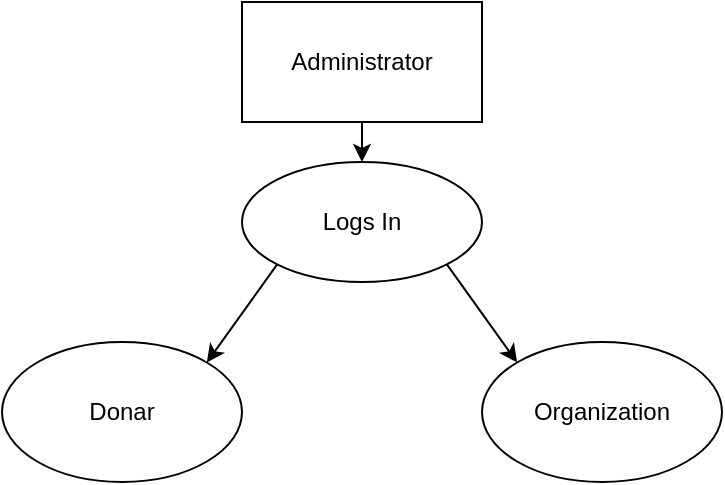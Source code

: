 <mxfile version="17.4.2" type="device"><diagram id="G7vbE7jyk77pT8uVMQHt" name="Page-1"><mxGraphModel dx="1038" dy="641" grid="1" gridSize="10" guides="1" tooltips="1" connect="1" arrows="1" fold="1" page="1" pageScale="1" pageWidth="850" pageHeight="1100" math="0" shadow="0"><root><mxCell id="0"/><mxCell id="1" parent="0"/><mxCell id="MN_GFLYUmDDXYYTMukv8-1" value="Administrator" style="rounded=0;whiteSpace=wrap;html=1;" vertex="1" parent="1"><mxGeometry x="365" y="20" width="120" height="60" as="geometry"/></mxCell><mxCell id="MN_GFLYUmDDXYYTMukv8-2" value="Logs In" style="ellipse;whiteSpace=wrap;html=1;" vertex="1" parent="1"><mxGeometry x="365" y="100" width="120" height="60" as="geometry"/></mxCell><mxCell id="MN_GFLYUmDDXYYTMukv8-3" value="" style="endArrow=classic;html=1;rounded=0;exitX=0.5;exitY=1;exitDx=0;exitDy=0;entryX=0.5;entryY=0;entryDx=0;entryDy=0;" edge="1" parent="1" source="MN_GFLYUmDDXYYTMukv8-1" target="MN_GFLYUmDDXYYTMukv8-2"><mxGeometry width="50" height="50" relative="1" as="geometry"><mxPoint x="400" y="360" as="sourcePoint"/><mxPoint x="450" y="310" as="targetPoint"/></mxGeometry></mxCell><mxCell id="MN_GFLYUmDDXYYTMukv8-4" value="Donar" style="ellipse;whiteSpace=wrap;html=1;" vertex="1" parent="1"><mxGeometry x="245" y="190" width="120" height="70" as="geometry"/></mxCell><mxCell id="MN_GFLYUmDDXYYTMukv8-5" value="Organization" style="ellipse;whiteSpace=wrap;html=1;" vertex="1" parent="1"><mxGeometry x="485" y="190" width="120" height="70" as="geometry"/></mxCell><mxCell id="MN_GFLYUmDDXYYTMukv8-6" value="" style="endArrow=classic;html=1;rounded=0;exitX=0;exitY=1;exitDx=0;exitDy=0;entryX=1;entryY=0;entryDx=0;entryDy=0;" edge="1" parent="1" source="MN_GFLYUmDDXYYTMukv8-2" target="MN_GFLYUmDDXYYTMukv8-4"><mxGeometry width="50" height="50" relative="1" as="geometry"><mxPoint x="400" y="260" as="sourcePoint"/><mxPoint x="450" y="210" as="targetPoint"/></mxGeometry></mxCell><mxCell id="MN_GFLYUmDDXYYTMukv8-7" value="" style="endArrow=classic;html=1;rounded=0;exitX=1;exitY=1;exitDx=0;exitDy=0;entryX=0;entryY=0;entryDx=0;entryDy=0;" edge="1" parent="1" source="MN_GFLYUmDDXYYTMukv8-2" target="MN_GFLYUmDDXYYTMukv8-5"><mxGeometry width="50" height="50" relative="1" as="geometry"><mxPoint x="400" y="260" as="sourcePoint"/><mxPoint x="500" y="210" as="targetPoint"/></mxGeometry></mxCell></root></mxGraphModel></diagram></mxfile>